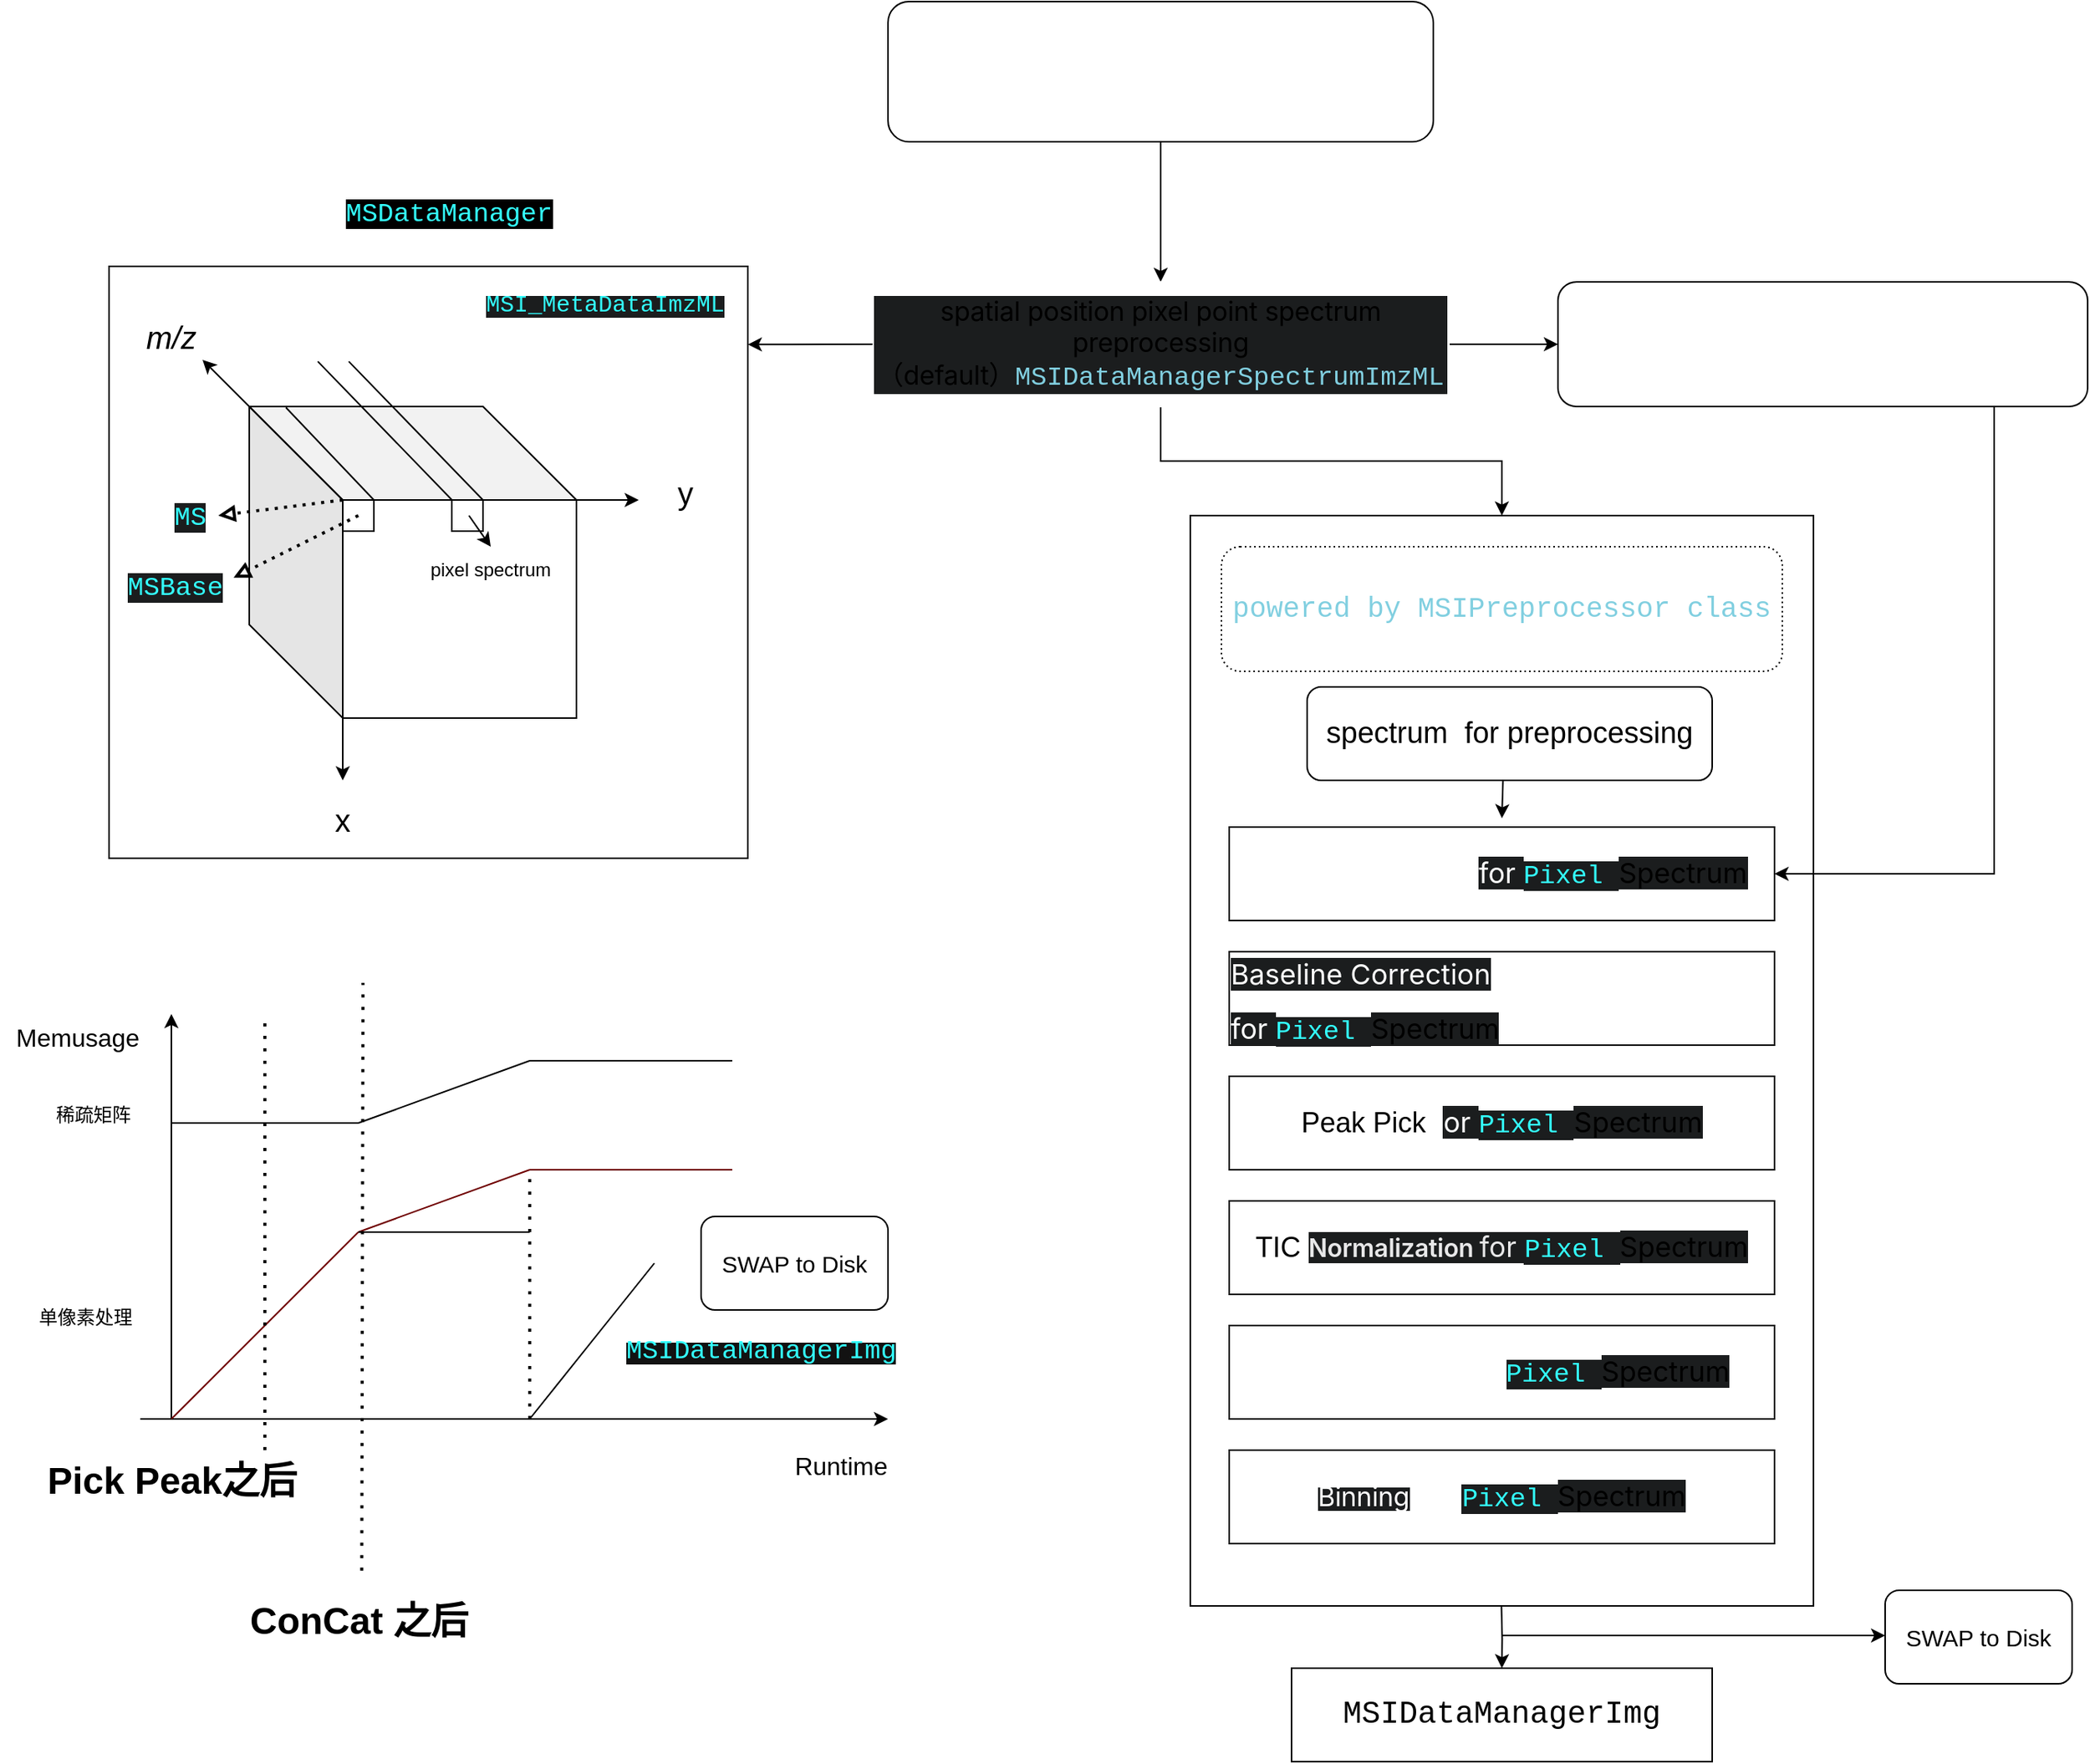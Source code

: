 <mxfile version="28.2.8">
  <diagram name="第 1 页" id="sHIrvJQtrSsZzQWtLTj0">
    <mxGraphModel dx="3508" dy="2211" grid="1" gridSize="10" guides="1" tooltips="1" connect="1" arrows="1" fold="1" page="1" pageScale="1" pageWidth="827" pageHeight="1169" math="0" shadow="0">
      <root>
        <mxCell id="0" />
        <mxCell id="1" parent="0" />
        <mxCell id="HIDx_R4YOLAw4UCby0sK-55" value="" style="rounded=0;whiteSpace=wrap;html=1;" parent="1" vertex="1">
          <mxGeometry x="-1490" y="-960" width="410" height="380" as="geometry" />
        </mxCell>
        <mxCell id="HIDx_R4YOLAw4UCby0sK-22" value="" style="rounded=0;whiteSpace=wrap;html=1;" parent="1" vertex="1">
          <mxGeometry x="-796" y="-800" width="400" height="700" as="geometry" />
        </mxCell>
        <mxCell id="HIDx_R4YOLAw4UCby0sK-14" style="edgeStyle=orthogonalEdgeStyle;rounded=0;orthogonalLoop=1;jettySize=auto;html=1;entryX=0.5;entryY=0;entryDx=0;entryDy=0;exitX=0.5;exitY=1;exitDx=0;exitDy=0;" parent="1" source="eExAzTgGcfr9S0N1mQj2-2" edge="1">
          <mxGeometry relative="1" as="geometry">
            <mxPoint x="-720" y="-1000" as="sourcePoint" />
            <mxPoint x="-815" y="-950" as="targetPoint" />
          </mxGeometry>
        </mxCell>
        <mxCell id="eExAzTgGcfr9S0N1mQj2-2" value="&lt;font style=&quot;&quot;&gt;&lt;span style=&quot;color: light-dark(rgb(255, 255, 255), rgb(255, 255, 255)); font-size: 21px;&quot;&gt;pyimzML load data as&lt;font&gt;&amp;nbsp;&lt;/font&gt;&lt;/span&gt;&lt;span style=&quot;font-family: SFMono-Regular, Menlo, Monaco, Consolas, &amp;quot;Liberation Mono&amp;quot;, &amp;quot;Courier New&amp;quot;, Courier, monospace; text-align: start; background-color: transparent;&quot;&gt;&lt;font style=&quot;font-size: 18px; color: light-dark(rgb(255, 255, 255), rgb(255, 255, 255));&quot;&gt;Parser&lt;/font&gt;&lt;/span&gt;&lt;/font&gt;" style="rounded=1;whiteSpace=wrap;html=1;" parent="1" vertex="1">
          <mxGeometry x="-990" y="-1130" width="350" height="90" as="geometry" />
        </mxCell>
        <mxCell id="HIDx_R4YOLAw4UCby0sK-37" style="edgeStyle=orthogonalEdgeStyle;rounded=0;orthogonalLoop=1;jettySize=auto;html=1;exitX=0.5;exitY=1;exitDx=0;exitDy=0;entryX=0.5;entryY=0;entryDx=0;entryDy=0;" parent="1" source="PtB1DnkLLqIJXw9j-3oQ-1" target="HIDx_R4YOLAw4UCby0sK-22" edge="1">
          <mxGeometry relative="1" as="geometry" />
        </mxCell>
        <mxCell id="HIDx_R4YOLAw4UCby0sK-40" style="edgeStyle=none;rounded=0;orthogonalLoop=1;jettySize=auto;html=1;exitX=1;exitY=0.5;exitDx=0;exitDy=0;entryX=0;entryY=0.5;entryDx=0;entryDy=0;" parent="1" source="PtB1DnkLLqIJXw9j-3oQ-1" target="PtB1DnkLLqIJXw9j-3oQ-2" edge="1">
          <mxGeometry relative="1" as="geometry" />
        </mxCell>
        <mxCell id="PtB1DnkLLqIJXw9j-3oQ-1" value="&lt;span style=&quot;&quot;&gt;&lt;span style=&quot;font-family: -apple-system, &amp;quot;system-ui&amp;quot;, &amp;quot;Segoe UI&amp;quot;, &amp;quot;PingFang SC&amp;quot;, Roboto, Ubuntu, &amp;quot;Helvetica Neue&amp;quot;, Helvetica, Arial, &amp;quot;Hiragino Sans GB&amp;quot;, &amp;quot;Microsoft YaHei UI&amp;quot;, &amp;quot;Microsoft YaHei&amp;quot;, &amp;quot;Source Han Sans CN&amp;quot;, sans-serif; letter-spacing: -0.16px; text-align: start;&quot;&gt;&lt;font style=&quot;font-size: 17px;&quot;&gt;spatial position pixel point spectrum preprocessing&lt;/font&gt;&lt;/span&gt;&lt;/span&gt;&lt;div&gt;&lt;font style=&quot;font-size: 17px;&quot;&gt;&lt;span style=&quot;&quot;&gt;&lt;span style=&quot;font-family: -apple-system, &amp;quot;system-ui&amp;quot;, &amp;quot;Segoe UI&amp;quot;, &amp;quot;PingFang SC&amp;quot;, Roboto, Ubuntu, &amp;quot;Helvetica Neue&amp;quot;, Helvetica, Arial, &amp;quot;Hiragino Sans GB&amp;quot;, &amp;quot;Microsoft YaHei UI&amp;quot;, &amp;quot;Microsoft YaHei&amp;quot;, &amp;quot;Source Han Sans CN&amp;quot;, sans-serif; letter-spacing: -0.16px; text-align: start;&quot;&gt;（default）&lt;/span&gt;&lt;/span&gt;&lt;span style=&quot;font-family: &amp;quot;JetBrains Mono&amp;quot;, Menlo, Monaco, &amp;quot;Courier New&amp;quot;, monospace; white-space: pre; background-color: light-dark(rgb(27, 29, 30), rgb(0, 0, 0));&quot;&gt;&lt;font style=&quot;color: light-dark(rgb(129, 207, 224), rgb(51, 255, 255));&quot;&gt;MSIDataManagerSpectrumImzML&lt;/font&gt;&lt;/span&gt;&lt;/font&gt;&lt;/div&gt;" style="rounded=1;whiteSpace=wrap;html=1;strokeColor=light-dark(#FFFFFF,#FFFFFF);labelBackgroundColor=light-dark(#1B1D1E,#000000);fontColor=light-dark(#000000,#FFFFFF);" parent="1" vertex="1">
          <mxGeometry x="-1000" y="-950" width="370" height="80" as="geometry" />
        </mxCell>
        <mxCell id="HIDx_R4YOLAw4UCby0sK-39" style="edgeStyle=orthogonalEdgeStyle;rounded=0;orthogonalLoop=1;jettySize=auto;html=1;exitX=0.5;exitY=1;exitDx=0;exitDy=0;entryX=1;entryY=0.5;entryDx=0;entryDy=0;" parent="1" source="PtB1DnkLLqIJXw9j-3oQ-2" target="HIDx_R4YOLAw4UCby0sK-26" edge="1">
          <mxGeometry relative="1" as="geometry">
            <mxPoint x="-280" y="-730.0" as="targetPoint" />
            <Array as="points">
              <mxPoint x="-280" y="-870" />
              <mxPoint x="-280" y="-570" />
            </Array>
          </mxGeometry>
        </mxCell>
        <mxCell id="PtB1DnkLLqIJXw9j-3oQ-2" value="&lt;span style=&quot;font-family: -apple-system, &amp;quot;system-ui&amp;quot;, &amp;quot;Segoe UI&amp;quot;, &amp;quot;PingFang SC&amp;quot;, Roboto, Ubuntu, &amp;quot;Helvetica Neue&amp;quot;, Helvetica, Arial, &amp;quot;Hiragino Sans GB&amp;quot;, &amp;quot;Microsoft YaHei UI&amp;quot;, &amp;quot;Microsoft YaHei&amp;quot;, &amp;quot;Source Han Sans CN&amp;quot;, sans-serif; letter-spacing: -0.16px; text-align: start;&quot;&gt;&lt;font style=&quot;font-size: 18px;&quot;&gt;user self-combination preprocessing API&lt;/font&gt;&lt;/span&gt;" style="rounded=1;whiteSpace=wrap;html=1;labelBackgroundColor=default;fontColor=light-dark(#FFFFFF,#FFFFFF);" parent="1" vertex="1">
          <mxGeometry x="-560" y="-950" width="340" height="80" as="geometry" />
        </mxCell>
        <mxCell id="PtB1DnkLLqIJXw9j-3oQ-3" value="&lt;div style=&quot;font-family: &amp;quot;JetBrains Mono&amp;quot;, Menlo, Monaco, &amp;quot;Courier New&amp;quot;, monospace; line-height: 22px; white-space: pre;&quot;&gt;&lt;font style=&quot;font-size: 18px; color: light-dark(rgb(129, 207, 224), rgb(255, 255, 255));&quot;&gt;powered by &lt;/font&gt;&lt;font style=&quot;font-size: 18px; color: light-dark(rgb(129, 207, 224), rgb(51, 255, 255));&quot;&gt;MSIPreprocessor&lt;/font&gt;&lt;font style=&quot;font-size: 18px; color: light-dark(rgb(129, 207, 224), rgb(255, 255, 255));&quot;&gt; class&lt;/font&gt;&lt;/div&gt;" style="rounded=1;whiteSpace=wrap;html=1;fillColor=none;dashed=1;dashPattern=1 2;" parent="1" vertex="1">
          <mxGeometry x="-776" y="-780" width="360" height="80" as="geometry" />
        </mxCell>
        <mxCell id="HIDx_R4YOLAw4UCby0sK-19" style="edgeStyle=orthogonalEdgeStyle;rounded=0;orthogonalLoop=1;jettySize=auto;html=1;exitX=0.482;exitY=1.011;exitDx=0;exitDy=0;entryX=0.5;entryY=0;entryDx=0;entryDy=0;exitPerimeter=0;" parent="1" edge="1">
          <mxGeometry relative="1" as="geometry">
            <mxPoint x="-596" y="-605.66" as="targetPoint" />
            <mxPoint x="-595.68" y="-660.0" as="sourcePoint" />
          </mxGeometry>
        </mxCell>
        <mxCell id="HIDx_R4YOLAw4UCby0sK-15" value="&lt;font style=&quot;font-size: 19px;&quot;&gt;spectrum&amp;nbsp; for preprocessing&lt;/font&gt;" style="rounded=1;whiteSpace=wrap;html=1;" parent="1" vertex="1">
          <mxGeometry x="-721" y="-690" width="260" height="60" as="geometry" />
        </mxCell>
        <mxCell id="HIDx_R4YOLAw4UCby0sK-25" value="&lt;font style=&quot;font-size: 18px;&quot;&gt;Peak Pick&amp;nbsp;&lt;/font&gt;&lt;span style=&quot;font-family: -apple-system, &amp;quot;system-ui&amp;quot;, &amp;quot;Segoe UI&amp;quot;, &amp;quot;Noto Sans&amp;quot;, Helvetica, Arial, sans-serif, &amp;quot;Apple Color Emoji&amp;quot;, &amp;quot;Segoe UI Emoji&amp;quot;; font-size: 18px; text-align: start;&quot;&gt;&lt;font style=&quot;&quot;&gt;&lt;font style=&quot;color: light-dark(rgb(255, 255, 255), rgb(255, 255, 255));&quot;&gt;f&lt;/font&gt;&lt;span style=&quot;background-color: light-dark(rgb(27, 29, 30), rgb(0, 0, 0));&quot;&gt;&lt;font style=&quot;color: light-dark(rgb(255, 255, 255), rgb(255, 255, 255));&quot;&gt;or&amp;nbsp;&lt;/font&gt;&lt;/span&gt;&lt;/font&gt;&lt;/span&gt;&lt;span style=&quot;font-family: &amp;quot;JetBrains Mono&amp;quot;, Menlo, Monaco, &amp;quot;Courier New&amp;quot;, monospace; font-size: 17px; white-space: pre; background-color: light-dark(rgb(27, 29, 30), rgb(0, 0, 0)); color: rgb(51, 255, 255);&quot;&gt;&lt;font style=&quot;color: light-dark(rgb(51, 255, 255), rgb(51, 255, 255));&quot;&gt;Pixel&lt;/font&gt;&lt;/span&gt;&lt;span style=&quot;color: rgb(51, 255, 255); font-family: &amp;quot;JetBrains Mono&amp;quot;, Menlo, Monaco, &amp;quot;Courier New&amp;quot;, monospace; font-size: 17px; white-space: pre; background-color: light-dark(rgb(27, 29, 30), rgb(0, 0, 0));&quot;&gt; &lt;/span&gt;&lt;span style=&quot;color: light-dark(rgb(0, 0, 0), rgb(51, 255, 255)); background-color: light-dark(rgb(27, 29, 30), rgb(0, 0, 0)); font-size: 18px; font-family: -apple-system, &amp;quot;system-ui&amp;quot;, &amp;quot;Segoe UI&amp;quot;, &amp;quot;Noto Sans&amp;quot;, Helvetica, Arial, sans-serif, &amp;quot;Apple Color Emoji&amp;quot;, &amp;quot;Segoe UI Emoji&amp;quot;; text-align: start;&quot;&gt;Spectrum&lt;/span&gt;" style="rounded=0;whiteSpace=wrap;html=1;" parent="1" vertex="1">
          <mxGeometry x="-771" y="-440" width="350" height="60" as="geometry" />
        </mxCell>
        <mxCell id="HIDx_R4YOLAw4UCby0sK-26" value="&lt;a style=&quot;scrollbar-color: rgb(69, 74, 77) rgb(32, 35, 36); box-sizing: border-box; background-color: rgba(24, 26, 27, 0); text-decoration-line: none; font-family: -apple-system, &amp;quot;system-ui&amp;quot;, &amp;quot;Segoe UI&amp;quot;, &amp;quot;Noto Sans&amp;quot;, Helvetica, Arial, sans-serif, &amp;quot;Apple Color Emoji&amp;quot;, &amp;quot;Segoe UI Emoji&amp;quot;; text-align: start;&quot; href=&quot;https://github.com/NeoNexusX/MassFlow/issues/6&quot; class=&quot;IssuePullRequestTitle-module__ListItemTitle_1--FWLq8&quot; data-testid=&quot;issue-pr-title-link&quot; data-hovercard-url=&quot;/NeoNexusX/MassFlow/issues/6/hovercard&quot; tabindex=&quot;-1&quot; aria-keyshortcuts=&quot;Alt+ArrowUp&quot;&gt;&lt;font style=&quot;color: light-dark(rgb(255, 255, 255), rgb(255, 255, 255)); font-size: 18px;&quot;&gt;Noise Reduction&lt;/font&gt;&lt;/a&gt;&amp;nbsp;&lt;span style=&quot;color: light-dark(rgb(255, 255, 255), rgb(255, 255, 255)); background-color: light-dark(rgb(27, 29, 30), rgb(0, 0, 0)); font-size: 18px; font-family: -apple-system, &amp;quot;system-ui&amp;quot;, &amp;quot;Segoe UI&amp;quot;, &amp;quot;Noto Sans&amp;quot;, Helvetica, Arial, sans-serif, &amp;quot;Apple Color Emoji&amp;quot;, &amp;quot;Segoe UI Emoji&amp;quot;; text-align: start;&quot;&gt;for&amp;nbsp;&lt;/span&gt;&lt;font style=&quot;&quot;&gt;&lt;span style=&quot;font-family: &amp;quot;JetBrains Mono&amp;quot;, Menlo, Monaco, &amp;quot;Courier New&amp;quot;, monospace; font-size: 17px; white-space: pre; background-color: light-dark(rgb(27, 29, 30), rgb(0, 0, 0)); color: rgb(51, 255, 255);&quot;&gt;&lt;font style=&quot;color: light-dark(rgb(51, 255, 255), rgb(51, 255, 255));&quot;&gt;Pixel&lt;/font&gt;&lt;/span&gt;&lt;span style=&quot;color: rgb(51, 255, 255); font-family: &amp;quot;JetBrains Mono&amp;quot;, Menlo, Monaco, &amp;quot;Courier New&amp;quot;, monospace; font-size: 17px; white-space: pre; background-color: light-dark(rgb(27, 29, 30), rgb(0, 0, 0));&quot;&gt; &lt;/span&gt;&lt;span style=&quot;color: light-dark(rgb(0, 0, 0), rgb(51, 255, 255)); background-color: light-dark(rgb(27, 29, 30), rgb(0, 0, 0)); font-size: 18px; font-family: -apple-system, &amp;quot;system-ui&amp;quot;, &amp;quot;Segoe UI&amp;quot;, &amp;quot;Noto Sans&amp;quot;, Helvetica, Arial, sans-serif, &amp;quot;Apple Color Emoji&amp;quot;, &amp;quot;Segoe UI Emoji&amp;quot;; text-align: start;&quot;&gt;Spectrum&lt;/span&gt;&lt;/font&gt;" style="rounded=0;whiteSpace=wrap;html=1;" parent="1" vertex="1">
          <mxGeometry x="-771" y="-600" width="350" height="60" as="geometry" />
        </mxCell>
        <mxCell id="HIDx_R4YOLAw4UCby0sK-27" value="&lt;h1 style=&quot;scrollbar-color: rgb(69, 74, 77) rgb(32, 35, 36); box-sizing: border-box; margin: 0px 8px 0px 0px; font-weight: 400; order: 1; line-height: 1.429; font-family: -apple-system, &amp;quot;system-ui&amp;quot;, &amp;quot;Segoe UI&amp;quot;, &amp;quot;Noto Sans&amp;quot;, Helvetica, Arial, sans-serif, &amp;quot;Apple Color Emoji&amp;quot;, &amp;quot;Segoe UI Emoji&amp;quot;; text-align: start;&quot; class=&quot;prc-PageHeader-Title-LKOsd Box-sc-62in7e-0 hnkMZv HeaderViewer-module__PageHeader_Title--n_x9h prc-Heading-Heading-6CmGO&quot; data-component=&quot;PH_Title&quot; data-hidden=&quot;false&quot; tabindex=&quot;-1&quot;&gt;&lt;bdi style=&quot;scrollbar-color: rgb(69, 74, 77) rgb(32, 35, 36); box-sizing: border-box; display: inline; word-break: break-word;&quot; class=&quot;Box-sc-62in7e-0 markdown-title HeaderViewer-module__VerifiedHTMLBox--_DgIv&quot; data-testid=&quot;issue-title&quot;&gt;&lt;font style=&quot;background-color: light-dark(rgb(27, 29, 30), rgb(0, 0, 0)); color: light-dark(rgb(255, 255, 255), rgb(255, 255, 255)); font-size: 18px;&quot;&gt;Baseline C&lt;/font&gt;&lt;/bdi&gt;&lt;span style=&quot;background-color: light-dark(rgb(27, 29, 30), rgb(0, 0, 0)); color: light-dark(rgb(255, 255, 255), rgb(255, 255, 255)); font-size: 18px;&quot;&gt;orrection for&amp;nbsp;&lt;/span&gt;&lt;span style=&quot;text-align: center; font-family: &amp;quot;JetBrains Mono&amp;quot;, Menlo, Monaco, &amp;quot;Courier New&amp;quot;, monospace; font-size: 17px; white-space: pre; background-color: light-dark(rgb(27, 29, 30), rgb(0, 0, 0)); color: rgb(51, 255, 255);&quot;&gt;&lt;font style=&quot;color: light-dark(rgb(51, 255, 255), rgb(51, 255, 255));&quot;&gt;Pixel&lt;/font&gt;&lt;/span&gt;&lt;span style=&quot;text-align: center; color: rgb(51, 255, 255); font-family: &amp;quot;JetBrains Mono&amp;quot;, Menlo, Monaco, &amp;quot;Courier New&amp;quot;, monospace; font-size: 17px; white-space: pre; background-color: light-dark(rgb(27, 29, 30), rgb(0, 0, 0));&quot;&gt; &lt;/span&gt;&lt;span style=&quot;color: light-dark(rgb(0, 0, 0), rgb(51, 255, 255)); background-color: light-dark(rgb(27, 29, 30), rgb(0, 0, 0)); font-size: 18px;&quot;&gt;Spectrum&lt;/span&gt;&lt;/h1&gt;" style="rounded=0;whiteSpace=wrap;html=1;" parent="1" vertex="1">
          <mxGeometry x="-771" y="-520" width="350" height="60" as="geometry" />
        </mxCell>
        <mxCell id="HIDx_R4YOLAw4UCby0sK-28" value="&lt;span style=&quot;background-color: light-dark(#ffffff, var(--ge-dark-color, #121212));&quot;&gt;&lt;font style=&quot;color: light-dark(rgb(255, 255, 255), rgb(255, 255, 255));&quot;&gt;&lt;font style=&quot;font-size: 18px;&quot;&gt;Peak Aligment&lt;font style=&quot;&quot;&gt;&amp;nbsp;&lt;/font&gt;&lt;/font&gt;&lt;font style=&quot;&quot;&gt;&lt;span style=&quot;text-align: left; font-family: -apple-system, &amp;quot;system-ui&amp;quot;, &amp;quot;Segoe UI&amp;quot;, &amp;quot;Noto Sans&amp;quot;, Helvetica, Arial, sans-serif, &amp;quot;Apple Color Emoji&amp;quot;, &amp;quot;Segoe UI Emoji&amp;quot;; font-size: 18px;&quot;&gt;for&amp;nbsp;&lt;/span&gt;&lt;/font&gt;&lt;/font&gt;&lt;/span&gt;&lt;span style=&quot;font-family: &amp;quot;JetBrains Mono&amp;quot;, Menlo, Monaco, &amp;quot;Courier New&amp;quot;, monospace; font-size: 17px; white-space: pre; background-color: light-dark(rgb(27, 29, 30), rgb(0, 0, 0)); color: rgb(51, 255, 255);&quot;&gt;&lt;font style=&quot;color: light-dark(rgb(51, 255, 255), rgb(51, 255, 255));&quot;&gt;Pixel&lt;/font&gt;&lt;/span&gt;&lt;span style=&quot;color: rgb(51, 255, 255); font-family: &amp;quot;JetBrains Mono&amp;quot;, Menlo, Monaco, &amp;quot;Courier New&amp;quot;, monospace; font-size: 17px; white-space: pre; background-color: light-dark(rgb(27, 29, 30), rgb(0, 0, 0));&quot;&gt; &lt;/span&gt;&lt;span style=&quot;color: light-dark(rgb(0, 0, 0), rgb(51, 255, 255)); background-color: light-dark(rgb(27, 29, 30), rgb(0, 0, 0)); font-size: 18px; font-family: -apple-system, &amp;quot;system-ui&amp;quot;, &amp;quot;Segoe UI&amp;quot;, &amp;quot;Noto Sans&amp;quot;, Helvetica, Arial, sans-serif, &amp;quot;Apple Color Emoji&amp;quot;, &amp;quot;Segoe UI Emoji&amp;quot;; text-align: start;&quot;&gt;Spectrum&lt;/span&gt;" style="rounded=0;whiteSpace=wrap;html=1;" parent="1" vertex="1">
          <mxGeometry x="-771" y="-280" width="350" height="60" as="geometry" />
        </mxCell>
        <mxCell id="HIDx_R4YOLAw4UCby0sK-29" value="&lt;font style=&quot;font-size: 18px;&quot;&gt;TIC&amp;nbsp;&lt;/font&gt;&lt;span style=&quot;border: 0px; font-variant-numeric: inherit; font-variant-east-asian: inherit; font-variant-alternates: inherit; font-variant-position: inherit; font-variant-emoji: inherit; font-weight: 600; font-stretch: inherit; font-size: 16px; line-height: inherit; font-family: -apple-system, &amp;quot;system-ui&amp;quot;, &amp;quot;Segoe UI&amp;quot;, &amp;quot;PingFang SC&amp;quot;, Roboto, Ubuntu, &amp;quot;Helvetica Neue&amp;quot;, Helvetica, Arial, &amp;quot;Hiragino Sans GB&amp;quot;, &amp;quot;Microsoft YaHei UI&amp;quot;, &amp;quot;Microsoft YaHei&amp;quot;, &amp;quot;Source Han Sans CN&amp;quot;, sans-serif; font-optical-sizing: inherit; font-size-adjust: inherit; font-kerning: inherit; font-feature-settings: inherit; font-variation-settings: inherit; margin: 0px; padding: 0px; vertical-align: baseline; letter-spacing: -0.16px; text-align: left; background-color: light-dark(rgb(27, 29, 30), rgb(0, 0, 0));&quot;&gt;&lt;font style=&quot;color: light-dark(rgba(255, 255, 255, 0.9), rgb(255, 255, 255));&quot;&gt;Normalization&amp;nbsp;&lt;span style=&quot;font-family: -apple-system, &amp;quot;system-ui&amp;quot;, &amp;quot;Segoe UI&amp;quot;, &amp;quot;Noto Sans&amp;quot;, Helvetica, Arial, sans-serif, &amp;quot;Apple Color Emoji&amp;quot;, &amp;quot;Segoe UI Emoji&amp;quot;; font-size: 18px; font-weight: 400; letter-spacing: normal;&quot;&gt;for&amp;nbsp;&lt;/span&gt;&lt;span style=&quot;font-weight: 400; letter-spacing: normal; text-align: center; font-family: &amp;quot;JetBrains Mono&amp;quot;, Menlo, Monaco, &amp;quot;Courier New&amp;quot;, monospace; font-size: 17px; white-space: pre; background-color: light-dark(rgb(27, 29, 30), rgb(0, 0, 0)); color: rgb(51, 255, 255);&quot;&gt;&lt;font style=&quot;color: light-dark(rgb(51, 255, 255), rgb(51, 255, 255));&quot;&gt;Pixel&lt;/font&gt;&lt;/span&gt;&lt;span style=&quot;font-weight: 400; letter-spacing: normal; text-align: center; color: rgb(51, 255, 255); font-family: &amp;quot;JetBrains Mono&amp;quot;, Menlo, Monaco, &amp;quot;Courier New&amp;quot;, monospace; font-size: 17px; white-space: pre; background-color: light-dark(rgb(27, 29, 30), rgb(0, 0, 0));&quot;&gt; &lt;/span&gt;&lt;span style=&quot;font-weight: 400; letter-spacing: normal; color: light-dark(rgb(0, 0, 0), rgb(51, 255, 255)); background-color: light-dark(rgb(27, 29, 30), rgb(0, 0, 0)); font-size: 18px; font-family: -apple-system, &amp;quot;system-ui&amp;quot;, &amp;quot;Segoe UI&amp;quot;, &amp;quot;Noto Sans&amp;quot;, Helvetica, Arial, sans-serif, &amp;quot;Apple Color Emoji&amp;quot;, &amp;quot;Segoe UI Emoji&amp;quot;;&quot;&gt;Spectrum&lt;/span&gt;​&lt;/font&gt;&lt;/span&gt;" style="rounded=0;whiteSpace=wrap;html=1;" parent="1" vertex="1">
          <mxGeometry x="-771" y="-360" width="350" height="60" as="geometry" />
        </mxCell>
        <mxCell id="HIDx_R4YOLAw4UCby0sK-32" value="&lt;span style=&quot;color: rgba(255, 255, 255, 0.9); font-family: -apple-system, &amp;quot;system-ui&amp;quot;, &amp;quot;Segoe UI&amp;quot;, &amp;quot;PingFang SC&amp;quot;, Roboto, Ubuntu, &amp;quot;Helvetica Neue&amp;quot;, Helvetica, Arial, &amp;quot;Hiragino Sans GB&amp;quot;, &amp;quot;Microsoft YaHei UI&amp;quot;, &amp;quot;Microsoft YaHei&amp;quot;, &amp;quot;Source Han Sans CN&amp;quot;, sans-serif; font-size: 16px; letter-spacing: -0.16px; text-align: start; background-color: rgb(29, 29, 29); float: none; display: inline !important;&quot;&gt;​&lt;/span&gt;&lt;span style=&quot;border: 0px; font-variant-numeric: inherit; font-variant-east-asian: inherit; font-variant-alternates: inherit; font-variant-position: inherit; font-variant-emoji: inherit; font-weight: 600; font-stretch: inherit; font-size: 16px; line-height: inherit; font-family: -apple-system, &amp;quot;system-ui&amp;quot;, &amp;quot;Segoe UI&amp;quot;, &amp;quot;PingFang SC&amp;quot;, Roboto, Ubuntu, &amp;quot;Helvetica Neue&amp;quot;, Helvetica, Arial, &amp;quot;Hiragino Sans GB&amp;quot;, &amp;quot;Microsoft YaHei UI&amp;quot;, &amp;quot;Microsoft YaHei&amp;quot;, &amp;quot;Source Han Sans CN&amp;quot;, sans-serif; font-optical-sizing: inherit; font-size-adjust: inherit; font-kerning: inherit; font-feature-settings: inherit; font-variation-settings: inherit; margin: 0px; padding: 0px; vertical-align: baseline; color: rgba(255, 255, 255, 0.9); letter-spacing: -0.16px; text-align: start; background-color: rgb(29, 29, 29);&quot;&gt;​&lt;/span&gt;&lt;font style=&quot;&quot;&gt;&lt;span style=&quot;border: 0px; font-variant-numeric: inherit; font-variant-east-asian: inherit; font-variant-alternates: inherit; font-variant-position: inherit; font-variant-emoji: inherit; font-stretch: inherit; line-height: inherit; font-family: -apple-system, &amp;quot;system-ui&amp;quot;, &amp;quot;Segoe UI&amp;quot;, &amp;quot;PingFang SC&amp;quot;, Roboto, Ubuntu, &amp;quot;Helvetica Neue&amp;quot;, Helvetica, Arial, &amp;quot;Hiragino Sans GB&amp;quot;, &amp;quot;Microsoft YaHei UI&amp;quot;, &amp;quot;Microsoft YaHei&amp;quot;, &amp;quot;Source Han Sans CN&amp;quot;, sans-serif; font-optical-sizing: inherit; font-size-adjust: inherit; font-kerning: inherit; font-feature-settings: inherit; font-variation-settings: inherit; margin: 0px; padding: 0px; vertical-align: baseline; letter-spacing: -0.16px; text-align: start; background-color: light-dark(rgb(27, 29, 30), rgb(0, 0, 0));&quot;&gt;&lt;font style=&quot;font-size: 17px; color: light-dark(rgb(255, 255, 255), rgb(255, 255, 255));&quot;&gt;Binning&lt;/font&gt;&lt;/span&gt;&lt;span style=&quot;background-color: rgb(29, 29, 29); color: rgba(255, 255, 255, 0.9); border: 0px; font-variant-numeric: inherit; font-variant-east-asian: inherit; font-variant-alternates: inherit; font-variant-position: inherit; font-variant-emoji: inherit; font-weight: 600; font-stretch: inherit; font-size: 16px; line-height: inherit; font-family: -apple-system, &amp;quot;system-ui&amp;quot;, &amp;quot;Segoe UI&amp;quot;, &amp;quot;PingFang SC&amp;quot;, Roboto, Ubuntu, &amp;quot;Helvetica Neue&amp;quot;, Helvetica, Arial, &amp;quot;Hiragino Sans GB&amp;quot;, &amp;quot;Microsoft YaHei UI&amp;quot;, &amp;quot;Microsoft YaHei&amp;quot;, &amp;quot;Source Han Sans CN&amp;quot;, sans-serif; font-optical-sizing: inherit; font-size-adjust: inherit; font-kerning: inherit; font-feature-settings: inherit; font-variation-settings: inherit; margin: 0px; padding: 0px; vertical-align: baseline; letter-spacing: -0.16px; text-align: start;&quot;&gt;​&lt;/span&gt;&lt;span style=&quot;background-color: rgb(29, 29, 29); color: rgba(255, 255, 255, 0.9); font-family: -apple-system, &amp;quot;system-ui&amp;quot;, &amp;quot;Segoe UI&amp;quot;, &amp;quot;PingFang SC&amp;quot;, Roboto, Ubuntu, &amp;quot;Helvetica Neue&amp;quot;, Helvetica, Arial, &amp;quot;Hiragino Sans GB&amp;quot;, &amp;quot;Microsoft YaHei UI&amp;quot;, &amp;quot;Microsoft YaHei&amp;quot;, &amp;quot;Source Han Sans CN&amp;quot;, sans-serif; font-size: 16px; letter-spacing: -0.16px; text-align: start; float: none; display: inline !important;&quot;&gt;​&lt;/span&gt;&lt;/font&gt;&lt;span style=&quot;background-color: light-dark(#ffffff, var(--ge-dark-color, #121212));&quot;&gt;&lt;font style=&quot;color: light-dark(rgb(255, 255, 255), rgb(255, 255, 255));&quot;&gt;&lt;font style=&quot;font-size: 18px;&quot;&gt;&lt;font style=&quot;&quot;&gt;&amp;nbsp;&lt;/font&gt;&lt;/font&gt;&lt;font style=&quot;&quot;&gt;&lt;span style=&quot;text-align: left; font-family: -apple-system, &amp;quot;system-ui&amp;quot;, &amp;quot;Segoe UI&amp;quot;, &amp;quot;Noto Sans&amp;quot;, Helvetica, Arial, sans-serif, &amp;quot;Apple Color Emoji&amp;quot;, &amp;quot;Segoe UI Emoji&amp;quot;; font-size: 18px;&quot;&gt;for&amp;nbsp;&lt;/span&gt;&lt;/font&gt;&lt;/font&gt;&lt;/span&gt;&lt;span style=&quot;font-family: &amp;quot;JetBrains Mono&amp;quot;, Menlo, Monaco, &amp;quot;Courier New&amp;quot;, monospace; font-size: 17px; white-space: pre; background-color: light-dark(rgb(27, 29, 30), rgb(0, 0, 0)); color: rgb(51, 255, 255);&quot;&gt;&lt;font style=&quot;color: light-dark(rgb(51, 255, 255), rgb(51, 255, 255));&quot;&gt;Pixel&lt;/font&gt;&lt;/span&gt;&lt;span style=&quot;color: rgb(51, 255, 255); font-family: &amp;quot;JetBrains Mono&amp;quot;, Menlo, Monaco, &amp;quot;Courier New&amp;quot;, monospace; font-size: 17px; white-space: pre; background-color: light-dark(rgb(27, 29, 30), rgb(0, 0, 0));&quot;&gt; &lt;/span&gt;&lt;span style=&quot;color: light-dark(rgb(0, 0, 0), rgb(51, 255, 255)); background-color: light-dark(rgb(27, 29, 30), rgb(0, 0, 0)); font-size: 18px; font-family: -apple-system, &amp;quot;system-ui&amp;quot;, &amp;quot;Segoe UI&amp;quot;, &amp;quot;Noto Sans&amp;quot;, Helvetica, Arial, sans-serif, &amp;quot;Apple Color Emoji&amp;quot;, &amp;quot;Segoe UI Emoji&amp;quot;; text-align: start;&quot;&gt;Spectrum&lt;/span&gt;" style="rounded=0;whiteSpace=wrap;html=1;" parent="1" vertex="1">
          <mxGeometry x="-771" y="-200" width="350" height="60" as="geometry" />
        </mxCell>
        <mxCell id="HIDx_R4YOLAw4UCby0sK-34" style="edgeStyle=orthogonalEdgeStyle;rounded=0;orthogonalLoop=1;jettySize=auto;html=1;" parent="1" edge="1">
          <mxGeometry relative="1" as="geometry">
            <mxPoint x="-596.28" y="-100" as="sourcePoint" />
            <mxPoint x="-596" y="-60" as="targetPoint" />
          </mxGeometry>
        </mxCell>
        <mxCell id="HIDx_R4YOLAw4UCby0sK-35" value="&lt;div style=&quot;font-family: &amp;quot;JetBrains Mono&amp;quot;, Menlo, Monaco, &amp;quot;Courier New&amp;quot;, monospace; font-weight: normal; line-height: 22px; white-space: pre;&quot;&gt;&lt;div style=&quot;&quot;&gt;&lt;span style=&quot;font-size: 20px;&quot;&gt;MSIDataManagerImg&lt;/span&gt;&lt;/div&gt;&lt;/div&gt;" style="text;whiteSpace=wrap;html=1;fillColor=default;align=center;fontColor=light-dark(#000000,#33FFFF);labelBackgroundColor=default;strokeColor=default;verticalAlign=middle;" parent="1" vertex="1">
          <mxGeometry x="-731" y="-60" width="270" height="60" as="geometry" />
        </mxCell>
        <mxCell id="HIDx_R4YOLAw4UCby0sK-41" value="" style="shape=cube;whiteSpace=wrap;html=1;boundedLbl=1;backgroundOutline=1;darkOpacity=0.05;darkOpacity2=0.1;size=60;" parent="1" vertex="1">
          <mxGeometry x="-1400" y="-870" width="210" height="200" as="geometry" />
        </mxCell>
        <mxCell id="HIDx_R4YOLAw4UCby0sK-42" value="" style="endArrow=classic;html=1;rounded=0;strokeColor=light-dark(#000000,#33FFFF);" parent="1" edge="1">
          <mxGeometry width="50" height="50" relative="1" as="geometry">
            <mxPoint x="-1340" y="-810" as="sourcePoint" />
            <mxPoint x="-1150" y="-810" as="targetPoint" />
          </mxGeometry>
        </mxCell>
        <mxCell id="HIDx_R4YOLAw4UCby0sK-43" value="" style="endArrow=classic;html=1;rounded=0;strokeColor=light-dark(#000000,#33FFFF);" parent="1" edge="1">
          <mxGeometry width="50" height="50" relative="1" as="geometry">
            <mxPoint x="-1340" y="-810" as="sourcePoint" />
            <mxPoint x="-1340" y="-630" as="targetPoint" />
          </mxGeometry>
        </mxCell>
        <mxCell id="HIDx_R4YOLAw4UCby0sK-44" value="" style="endArrow=classic;html=1;rounded=0;strokeColor=light-dark(#000000,#33FFFF);" parent="1" edge="1">
          <mxGeometry width="50" height="50" relative="1" as="geometry">
            <mxPoint x="-1340" y="-810" as="sourcePoint" />
            <mxPoint x="-1430" y="-900" as="targetPoint" />
          </mxGeometry>
        </mxCell>
        <mxCell id="HIDx_R4YOLAw4UCby0sK-45" value="&lt;font style=&quot;font-size: 20px;&quot;&gt;x&lt;/font&gt;" style="text;html=1;whiteSpace=wrap;strokeColor=none;fillColor=none;align=center;verticalAlign=middle;rounded=0;" parent="1" vertex="1">
          <mxGeometry x="-1370" y="-620" width="60" height="30" as="geometry" />
        </mxCell>
        <mxCell id="HIDx_R4YOLAw4UCby0sK-46" value="&lt;font style=&quot;font-size: 20px;&quot;&gt;y&lt;/font&gt;" style="text;html=1;whiteSpace=wrap;strokeColor=none;fillColor=none;align=center;verticalAlign=middle;rounded=0;" parent="1" vertex="1">
          <mxGeometry x="-1150" y="-830" width="60" height="30" as="geometry" />
        </mxCell>
        <mxCell id="HIDx_R4YOLAw4UCby0sK-47" value="&lt;font style=&quot;font-size: 20px;&quot;&gt;&lt;i&gt;m/z&lt;/i&gt;&lt;/font&gt;" style="text;html=1;whiteSpace=wrap;strokeColor=none;fillColor=none;align=center;verticalAlign=middle;rounded=0;" parent="1" vertex="1">
          <mxGeometry x="-1480" y="-930" width="60" height="30" as="geometry" />
        </mxCell>
        <mxCell id="HIDx_R4YOLAw4UCby0sK-48" value="&lt;span style=&quot;font-family: &amp;quot;JetBrains Mono&amp;quot;, Menlo, Monaco, &amp;quot;Courier New&amp;quot;, monospace; font-size: 17px; font-style: normal; font-variant-ligatures: normal; font-variant-caps: normal; font-weight: 400; letter-spacing: normal; orphans: 2; text-align: center; text-indent: 0px; text-transform: none; widows: 2; word-spacing: 0px; -webkit-text-stroke-width: 0px; white-space: pre; text-decoration-thickness: initial; text-decoration-style: initial; text-decoration-color: initial; float: none; background-color: light-dark(rgb(27, 29, 30), rgb(0, 0, 0)); display: inline !important;&quot;&gt;&lt;font style=&quot;color: light-dark(rgb(51, 255, 255), rgb(51, 255, 255));&quot;&gt;MSBase&lt;/font&gt;&lt;/span&gt;" style="text;whiteSpace=wrap;html=1;" parent="1" vertex="1">
          <mxGeometry x="-1480" y="-770" width="60" height="40" as="geometry" />
        </mxCell>
        <mxCell id="HIDx_R4YOLAw4UCby0sK-50" value="&lt;span style=&quot;font-family: &amp;quot;JetBrains Mono&amp;quot;, Menlo, Monaco, &amp;quot;Courier New&amp;quot;, monospace; font-style: normal; font-variant-ligatures: normal; font-variant-caps: normal; font-weight: 400; letter-spacing: normal; orphans: 2; text-align: center; text-indent: 0px; text-transform: none; widows: 2; word-spacing: 0px; -webkit-text-stroke-width: 0px; white-space: pre; text-decoration-thickness: initial; text-decoration-style: initial; text-decoration-color: initial; float: none; background-color: light-dark(rgb(27, 29, 30), rgb(0, 0, 0)); display: inline !important;&quot;&gt;&lt;font style=&quot;color: light-dark(rgb(51, 255, 255), rgb(51, 255, 255)); font-size: 15px;&quot;&gt;MSI_MetaDataImzML&lt;/font&gt;&lt;/span&gt;" style="text;whiteSpace=wrap;html=1;" parent="1" vertex="1">
          <mxGeometry x="-1250" y="-950" width="160" height="30" as="geometry" />
        </mxCell>
        <mxCell id="HIDx_R4YOLAw4UCby0sK-51" value="" style="rounded=0;whiteSpace=wrap;html=1;" parent="1" vertex="1">
          <mxGeometry x="-1340" y="-810" width="20" height="20" as="geometry" />
        </mxCell>
        <mxCell id="HIDx_R4YOLAw4UCby0sK-56" value="" style="endArrow=classic;html=1;rounded=0;exitX=0;exitY=0.5;exitDx=0;exitDy=0;entryX=1;entryY=0.132;entryDx=0;entryDy=0;entryPerimeter=0;" parent="1" source="PtB1DnkLLqIJXw9j-3oQ-1" target="HIDx_R4YOLAw4UCby0sK-55" edge="1">
          <mxGeometry width="50" height="50" relative="1" as="geometry">
            <mxPoint x="-1030" y="-750" as="sourcePoint" />
            <mxPoint x="-980" y="-800" as="targetPoint" />
          </mxGeometry>
        </mxCell>
        <mxCell id="HIDx_R4YOLAw4UCby0sK-59" value="" style="endArrow=none;html=1;rounded=0;exitX=1;exitY=0;exitDx=0;exitDy=0;entryX=0.112;entryY=0.003;entryDx=0;entryDy=0;entryPerimeter=0;" parent="1" source="HIDx_R4YOLAw4UCby0sK-51" target="HIDx_R4YOLAw4UCby0sK-41" edge="1">
          <mxGeometry width="50" height="50" relative="1" as="geometry">
            <mxPoint x="-1130" y="-920" as="sourcePoint" />
            <mxPoint x="-1390" y="-1070" as="targetPoint" />
          </mxGeometry>
        </mxCell>
        <mxCell id="HIDx_R4YOLAw4UCby0sK-60" value="" style="endArrow=none;html=1;rounded=0;exitX=1;exitY=0;exitDx=0;exitDy=0;entryX=0.268;entryY=0.158;entryDx=0;entryDy=0;entryPerimeter=0;" parent="1" edge="1">
          <mxGeometry width="50" height="50" relative="1" as="geometry">
            <mxPoint x="-1250" y="-810" as="sourcePoint" />
            <mxPoint x="-1336.12" y="-898.96" as="targetPoint" />
          </mxGeometry>
        </mxCell>
        <mxCell id="HIDx_R4YOLAw4UCby0sK-61" value="" style="rounded=0;whiteSpace=wrap;html=1;" parent="1" vertex="1">
          <mxGeometry x="-1340" y="-810" width="20" height="20" as="geometry" />
        </mxCell>
        <mxCell id="HIDx_R4YOLAw4UCby0sK-62" value="" style="rounded=0;whiteSpace=wrap;html=1;" parent="1" vertex="1">
          <mxGeometry x="-1270" y="-810" width="20" height="20" as="geometry" />
        </mxCell>
        <mxCell id="HIDx_R4YOLAw4UCby0sK-63" value="pixel spectrum" style="text;html=1;whiteSpace=wrap;strokeColor=none;fillColor=none;align=center;verticalAlign=middle;rounded=0;" parent="1" vertex="1">
          <mxGeometry x="-1290" y="-780" width="90" height="30" as="geometry" />
        </mxCell>
        <mxCell id="HIDx_R4YOLAw4UCby0sK-64" value="" style="endArrow=classic;html=1;rounded=0;exitX=0.5;exitY=0.5;exitDx=0;exitDy=0;entryX=0.5;entryY=0;entryDx=0;entryDy=0;exitPerimeter=0;" parent="1" target="HIDx_R4YOLAw4UCby0sK-63" edge="1">
          <mxGeometry width="50" height="50" relative="1" as="geometry">
            <mxPoint x="-1259" y="-800" as="sourcePoint" />
            <mxPoint x="-1221.5" y="-780" as="targetPoint" />
          </mxGeometry>
        </mxCell>
        <mxCell id="HIDx_R4YOLAw4UCby0sK-66" value="&lt;span style=&quot;font-family: &amp;quot;JetBrains Mono&amp;quot;, Menlo, Monaco, &amp;quot;Courier New&amp;quot;, monospace; font-size: 17px; font-style: normal; font-variant-ligatures: normal; font-variant-caps: normal; font-weight: 400; letter-spacing: normal; orphans: 2; text-align: center; text-indent: 0px; text-transform: none; widows: 2; word-spacing: 0px; -webkit-text-stroke-width: 0px; white-space: pre; text-decoration-thickness: initial; text-decoration-style: initial; text-decoration-color: initial; float: none; background-color: light-dark(rgb(0, 0, 0), rgb(0, 0, 0)); display: inline !important;&quot;&gt;&lt;font style=&quot;color: light-dark(rgb(51, 255, 255), rgb(51, 255, 255));&quot;&gt;MSDataManager&lt;/font&gt;&lt;/span&gt;" style="text;whiteSpace=wrap;html=1;" parent="1" vertex="1">
          <mxGeometry x="-1340" y="-1010" width="140" height="30" as="geometry" />
        </mxCell>
        <mxCell id="HIDx_R4YOLAw4UCby0sK-54" value="" style="endArrow=block;html=1;rounded=0;exitX=0.5;exitY=0.5;exitDx=0;exitDy=0;strokeWidth=2;endWidth=12.381;endFill=0;dashed=1;dashPattern=1 2;exitPerimeter=0;sourcePerimeterSpacing=10;targetPerimeterSpacing=6;entryX=0.195;entryY=0.526;entryDx=0;entryDy=0;entryPerimeter=0;" parent="1" source="HIDx_R4YOLAw4UCby0sK-61" edge="1" target="HIDx_R4YOLAw4UCby0sK-55">
          <mxGeometry width="50" height="50" relative="1" as="geometry">
            <mxPoint x="-550" y="-570" as="sourcePoint" />
            <mxPoint x="-1250" y="-900" as="targetPoint" />
          </mxGeometry>
        </mxCell>
        <mxCell id="eqOSFMnlKWxvOsvibNG3-1" value="&lt;span style=&quot;font-family: &amp;quot;JetBrains Mono&amp;quot;, Menlo, Monaco, &amp;quot;Courier New&amp;quot;, monospace; font-size: 17px; font-style: normal; font-variant-ligatures: normal; font-variant-caps: normal; font-weight: 400; letter-spacing: normal; orphans: 2; text-align: center; text-indent: 0px; text-transform: none; widows: 2; word-spacing: 0px; -webkit-text-stroke-width: 0px; white-space: pre; text-decoration-thickness: initial; text-decoration-style: initial; text-decoration-color: initial; float: none; background-color: light-dark(rgb(27, 29, 30), rgb(0, 0, 0)); display: inline !important;&quot;&gt;&lt;font style=&quot;color: light-dark(rgb(51, 255, 255), rgb(51, 255, 255));&quot;&gt;MS&lt;/font&gt;&lt;/span&gt;" style="text;whiteSpace=wrap;html=1;" vertex="1" parent="1">
          <mxGeometry x="-1450" y="-815" width="30" height="30" as="geometry" />
        </mxCell>
        <mxCell id="eqOSFMnlKWxvOsvibNG3-3" value="" style="endArrow=block;html=1;rounded=0;exitX=0.5;exitY=0.5;exitDx=0;exitDy=0;strokeWidth=2;endWidth=12.381;endFill=0;dashed=1;dashPattern=1 2;exitPerimeter=0;sourcePerimeterSpacing=10;targetPerimeterSpacing=6;entryX=0.171;entryY=0.421;entryDx=0;entryDy=0;entryPerimeter=0;strokeColor=light-dark(#000000,#66FFFF);" edge="1" parent="1" target="HIDx_R4YOLAw4UCby0sK-55">
          <mxGeometry width="50" height="50" relative="1" as="geometry">
            <mxPoint x="-1340" y="-810" as="sourcePoint" />
            <mxPoint x="-1300" y="-835" as="targetPoint" />
          </mxGeometry>
        </mxCell>
        <mxCell id="eqOSFMnlKWxvOsvibNG3-5" value="" style="endArrow=none;html=1;rounded=0;exitX=1;exitY=0;exitDx=0;exitDy=0;entryX=0.268;entryY=0.158;entryDx=0;entryDy=0;entryPerimeter=0;" edge="1" parent="1">
          <mxGeometry width="50" height="50" relative="1" as="geometry">
            <mxPoint x="-1269.88" y="-810" as="sourcePoint" />
            <mxPoint x="-1356" y="-898.96" as="targetPoint" />
          </mxGeometry>
        </mxCell>
        <mxCell id="eqOSFMnlKWxvOsvibNG3-6" value="" style="endArrow=classic;html=1;rounded=0;" edge="1" parent="1">
          <mxGeometry width="50" height="50" relative="1" as="geometry">
            <mxPoint x="-596" y="-81" as="sourcePoint" />
            <mxPoint x="-350" y="-81" as="targetPoint" />
          </mxGeometry>
        </mxCell>
        <mxCell id="eqOSFMnlKWxvOsvibNG3-7" value="&lt;font style=&quot;font-size: 15px;&quot;&gt;SWAP to Disk&lt;/font&gt;" style="rounded=1;whiteSpace=wrap;html=1;" vertex="1" parent="1">
          <mxGeometry x="-350" y="-110" width="120" height="60" as="geometry" />
        </mxCell>
        <mxCell id="eqOSFMnlKWxvOsvibNG3-15" value="" style="edgeStyle=none;orthogonalLoop=1;jettySize=auto;html=1;rounded=0;" edge="1" parent="1">
          <mxGeometry width="100" relative="1" as="geometry">
            <mxPoint x="-1450" y="-220" as="sourcePoint" />
            <mxPoint x="-1450" y="-480" as="targetPoint" />
            <Array as="points" />
          </mxGeometry>
        </mxCell>
        <mxCell id="eqOSFMnlKWxvOsvibNG3-16" value="" style="edgeStyle=none;orthogonalLoop=1;jettySize=auto;html=1;rounded=0;" edge="1" parent="1">
          <mxGeometry width="100" relative="1" as="geometry">
            <mxPoint x="-1470" y="-220" as="sourcePoint" />
            <mxPoint x="-990" y="-220" as="targetPoint" />
            <Array as="points" />
          </mxGeometry>
        </mxCell>
        <mxCell id="eqOSFMnlKWxvOsvibNG3-17" value="" style="endArrow=none;html=1;rounded=0;fillColor=#a20025;strokeColor=light-dark(#6F0000,#CC0000);" edge="1" parent="1">
          <mxGeometry width="50" height="50" relative="1" as="geometry">
            <mxPoint x="-1450" y="-220" as="sourcePoint" />
            <mxPoint x="-1330" y="-340" as="targetPoint" />
          </mxGeometry>
        </mxCell>
        <mxCell id="eqOSFMnlKWxvOsvibNG3-18" value="" style="endArrow=none;html=1;rounded=0;strokeColor=light-dark(#000000,#33FFFF);" edge="1" parent="1">
          <mxGeometry width="50" height="50" relative="1" as="geometry">
            <mxPoint x="-1450" y="-410" as="sourcePoint" />
            <mxPoint x="-1330" y="-410" as="targetPoint" />
          </mxGeometry>
        </mxCell>
        <mxCell id="eqOSFMnlKWxvOsvibNG3-19" value="" style="endArrow=none;html=1;rounded=0;fillColor=#a20025;strokeColor=light-dark(#6F0000,#CC0000);" edge="1" parent="1">
          <mxGeometry width="50" height="50" relative="1" as="geometry">
            <mxPoint x="-1330" y="-340" as="sourcePoint" />
            <mxPoint x="-1220" y="-380" as="targetPoint" />
          </mxGeometry>
        </mxCell>
        <mxCell id="eqOSFMnlKWxvOsvibNG3-20" value="" style="endArrow=none;html=1;rounded=0;strokeColor=light-dark(#000000,#33FFFF);" edge="1" parent="1">
          <mxGeometry width="50" height="50" relative="1" as="geometry">
            <mxPoint x="-1330" y="-410" as="sourcePoint" />
            <mxPoint x="-1220" y="-450" as="targetPoint" />
          </mxGeometry>
        </mxCell>
        <mxCell id="eqOSFMnlKWxvOsvibNG3-21" value="&lt;font style=&quot;font-size: 16px;&quot;&gt;Memusage&lt;/font&gt;" style="text;html=1;whiteSpace=wrap;strokeColor=none;fillColor=none;align=center;verticalAlign=middle;rounded=0;" vertex="1" parent="1">
          <mxGeometry x="-1560" y="-480" width="100" height="30" as="geometry" />
        </mxCell>
        <mxCell id="eqOSFMnlKWxvOsvibNG3-22" value="&lt;font style=&quot;font-size: 16px;&quot;&gt;Runtime&lt;/font&gt;" style="text;html=1;whiteSpace=wrap;strokeColor=none;fillColor=none;align=center;verticalAlign=middle;rounded=0;" vertex="1" parent="1">
          <mxGeometry x="-1070" y="-205" width="100" height="30" as="geometry" />
        </mxCell>
        <mxCell id="eqOSFMnlKWxvOsvibNG3-23" value="稀疏矩阵" style="text;html=1;whiteSpace=wrap;strokeColor=none;fillColor=none;align=center;verticalAlign=middle;rounded=0;" vertex="1" parent="1">
          <mxGeometry x="-1530" y="-430" width="60" height="30" as="geometry" />
        </mxCell>
        <mxCell id="eqOSFMnlKWxvOsvibNG3-24" value="单像素处理" style="text;html=1;whiteSpace=wrap;strokeColor=none;fillColor=none;align=center;verticalAlign=middle;rounded=0;" vertex="1" parent="1">
          <mxGeometry x="-1540" y="-300" width="70" height="30" as="geometry" />
        </mxCell>
        <mxCell id="eqOSFMnlKWxvOsvibNG3-25" value="" style="endArrow=none;dashed=1;html=1;dashPattern=1 3;strokeWidth=2;rounded=0;exitX=0.5;exitY=0;exitDx=0;exitDy=0;" edge="1" parent="1">
          <mxGeometry width="50" height="50" relative="1" as="geometry">
            <mxPoint x="-1390" y="-200" as="sourcePoint" />
            <mxPoint x="-1390" y="-480" as="targetPoint" />
          </mxGeometry>
        </mxCell>
        <mxCell id="eqOSFMnlKWxvOsvibNG3-26" value="Pick Peak之后" style="text;strokeColor=none;fillColor=none;html=1;fontSize=24;fontStyle=1;verticalAlign=middle;align=center;" vertex="1" parent="1">
          <mxGeometry x="-1550" y="-200" width="200" height="40" as="geometry" />
        </mxCell>
        <mxCell id="eqOSFMnlKWxvOsvibNG3-27" value="" style="endArrow=none;html=1;rounded=0;fillColor=#a20025;strokeColor=light-dark(#6F0000,#CC0000);" edge="1" parent="1">
          <mxGeometry width="50" height="50" relative="1" as="geometry">
            <mxPoint x="-1220" y="-380" as="sourcePoint" />
            <mxPoint x="-1090" y="-380" as="targetPoint" />
          </mxGeometry>
        </mxCell>
        <mxCell id="eqOSFMnlKWxvOsvibNG3-28" value="" style="endArrow=none;html=1;rounded=0;strokeColor=light-dark(#000000,#33FFFF);" edge="1" parent="1">
          <mxGeometry width="50" height="50" relative="1" as="geometry">
            <mxPoint x="-1220" y="-450" as="sourcePoint" />
            <mxPoint x="-1090" y="-450" as="targetPoint" />
          </mxGeometry>
        </mxCell>
        <mxCell id="eqOSFMnlKWxvOsvibNG3-29" value="ConCat 之后" style="text;strokeColor=none;fillColor=none;html=1;fontSize=24;fontStyle=1;verticalAlign=middle;align=center;" vertex="1" parent="1">
          <mxGeometry x="-1430" y="-110" width="200" height="40" as="geometry" />
        </mxCell>
        <mxCell id="eqOSFMnlKWxvOsvibNG3-30" value="" style="endArrow=none;dashed=1;html=1;dashPattern=1 3;strokeWidth=2;rounded=0;exitX=0.596;exitY=-0.067;exitDx=0;exitDy=0;exitPerimeter=0;" edge="1" parent="1">
          <mxGeometry width="50" height="50" relative="1" as="geometry">
            <mxPoint x="-1327.8" y="-122.68" as="sourcePoint" />
            <mxPoint x="-1327" y="-500" as="targetPoint" />
          </mxGeometry>
        </mxCell>
        <mxCell id="eqOSFMnlKWxvOsvibNG3-31" value="" style="endArrow=none;html=1;rounded=0;strokeColor=light-dark(#000000,#00FF00);" edge="1" parent="1">
          <mxGeometry width="50" height="50" relative="1" as="geometry">
            <mxPoint x="-1330" y="-340" as="sourcePoint" />
            <mxPoint x="-1220" y="-340" as="targetPoint" />
          </mxGeometry>
        </mxCell>
        <mxCell id="eqOSFMnlKWxvOsvibNG3-32" value="" style="endArrow=none;html=1;rounded=0;strokeColor=light-dark(#000000,#00FF00);" edge="1" parent="1">
          <mxGeometry width="50" height="50" relative="1" as="geometry">
            <mxPoint x="-1220" y="-220" as="sourcePoint" />
            <mxPoint x="-1140" y="-320" as="targetPoint" />
          </mxGeometry>
        </mxCell>
        <mxCell id="eqOSFMnlKWxvOsvibNG3-33" value="&lt;font style=&quot;font-size: 15px;&quot;&gt;SWAP to Disk&lt;/font&gt;" style="rounded=1;whiteSpace=wrap;html=1;" vertex="1" parent="1">
          <mxGeometry x="-1110" y="-350" width="120" height="60" as="geometry" />
        </mxCell>
        <mxCell id="eqOSFMnlKWxvOsvibNG3-35" value="&lt;span style=&quot;font-family: &amp;quot;JetBrains Mono&amp;quot;, Menlo, Monaco, &amp;quot;Courier New&amp;quot;, monospace; font-style: normal; font-variant-ligatures: normal; font-variant-caps: normal; font-weight: 400; letter-spacing: normal; orphans: 2; text-align: center; text-indent: 0px; text-transform: none; widows: 2; word-spacing: 0px; -webkit-text-stroke-width: 0px; white-space: pre; text-decoration-thickness: initial; text-decoration-style: initial; text-decoration-color: initial; float: none; background-color: light-dark(rgb(18, 18, 18), rgb(0, 0, 0)); display: inline !important;&quot;&gt;&lt;font style=&quot;color: light-dark(rgb(51, 255, 255), rgb(51, 255, 153)); font-size: 17px;&quot;&gt;MSIDataManagerImg&lt;/font&gt;&lt;/span&gt;" style="text;whiteSpace=wrap;html=1;" vertex="1" parent="1">
          <mxGeometry x="-1160" y="-280" width="180" height="30" as="geometry" />
        </mxCell>
        <mxCell id="eqOSFMnlKWxvOsvibNG3-36" value="" style="endArrow=none;dashed=1;html=1;dashPattern=1 3;strokeWidth=2;rounded=0;exitX=0.596;exitY=-0.067;exitDx=0;exitDy=0;exitPerimeter=0;" edge="1" parent="1">
          <mxGeometry width="50" height="50" relative="1" as="geometry">
            <mxPoint x="-1220" y="-220.0" as="sourcePoint" />
            <mxPoint x="-1220" y="-380" as="targetPoint" />
          </mxGeometry>
        </mxCell>
      </root>
    </mxGraphModel>
  </diagram>
</mxfile>
